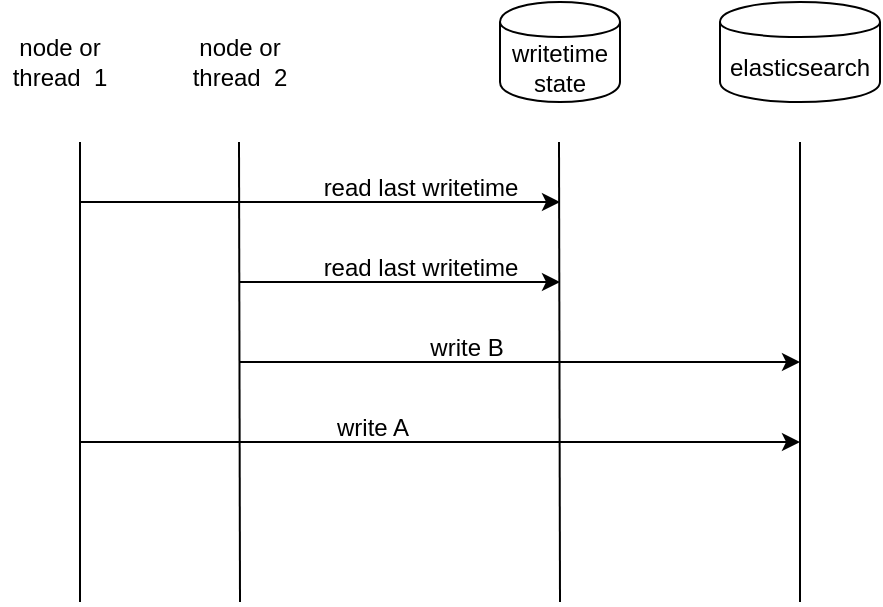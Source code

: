 <mxfile version="12.3.2" type="device" pages="1"><diagram id="wSgE4NlTid4ocogx0MQH" name="Page-1"><mxGraphModel dx="885" dy="632" grid="0" gridSize="10" guides="1" tooltips="1" connect="1" arrows="1" fold="1" page="1" pageScale="1" pageWidth="1169" pageHeight="827" math="0" shadow="0"><root><mxCell id="0"/><mxCell id="1" parent="0"/><mxCell id="YglWLV_sl4ESgl_lBwr8-1" value="" style="endArrow=none;html=1;startArrow=none;startFill=0;" edge="1" parent="1"><mxGeometry width="50" height="50" relative="1" as="geometry"><mxPoint x="440" y="320" as="sourcePoint"/><mxPoint x="439.5" y="90" as="targetPoint"/></mxGeometry></mxCell><mxCell id="YglWLV_sl4ESgl_lBwr8-2" value="node or thread&amp;nbsp; 1" style="text;html=1;strokeColor=none;fillColor=none;align=center;verticalAlign=middle;whiteSpace=wrap;rounded=0;" vertex="1" parent="1"><mxGeometry x="320" y="40" width="60" height="20" as="geometry"/></mxCell><mxCell id="YglWLV_sl4ESgl_lBwr8-3" value="node or thread&amp;nbsp; 2" style="text;html=1;strokeColor=none;fillColor=none;align=center;verticalAlign=middle;whiteSpace=wrap;rounded=0;" vertex="1" parent="1"><mxGeometry x="410" y="40" width="60" height="20" as="geometry"/></mxCell><mxCell id="YglWLV_sl4ESgl_lBwr8-4" value="" style="endArrow=none;html=1;startArrow=none;startFill=0;" edge="1" parent="1"><mxGeometry width="50" height="50" relative="1" as="geometry"><mxPoint x="360" y="320" as="sourcePoint"/><mxPoint x="360" y="90" as="targetPoint"/></mxGeometry></mxCell><mxCell id="YglWLV_sl4ESgl_lBwr8-5" value="writetime&lt;br&gt;state" style="shape=cylinder;whiteSpace=wrap;html=1;boundedLbl=1;backgroundOutline=1;" vertex="1" parent="1"><mxGeometry x="570" y="20" width="60" height="50" as="geometry"/></mxCell><mxCell id="YglWLV_sl4ESgl_lBwr8-7" value="" style="endArrow=none;html=1;startArrow=none;startFill=0;" edge="1" parent="1"><mxGeometry width="50" height="50" relative="1" as="geometry"><mxPoint x="600" y="320" as="sourcePoint"/><mxPoint x="599.5" y="90" as="targetPoint"/></mxGeometry></mxCell><mxCell id="YglWLV_sl4ESgl_lBwr8-8" value="" style="endArrow=none;html=1;startArrow=none;startFill=0;" edge="1" parent="1"><mxGeometry width="50" height="50" relative="1" as="geometry"><mxPoint x="720" y="320" as="sourcePoint"/><mxPoint x="720" y="90" as="targetPoint"/></mxGeometry></mxCell><mxCell id="YglWLV_sl4ESgl_lBwr8-9" value="elasticsearch" style="shape=cylinder;whiteSpace=wrap;html=1;boundedLbl=1;backgroundOutline=1;" vertex="1" parent="1"><mxGeometry x="680" y="20" width="80" height="50" as="geometry"/></mxCell><mxCell id="YglWLV_sl4ESgl_lBwr8-10" value="" style="endArrow=classic;html=1;" edge="1" parent="1"><mxGeometry width="50" height="50" relative="1" as="geometry"><mxPoint x="360" y="120" as="sourcePoint"/><mxPoint x="600" y="120" as="targetPoint"/></mxGeometry></mxCell><mxCell id="YglWLV_sl4ESgl_lBwr8-11" value="read last writetime&lt;br&gt;&amp;nbsp;" style="text;html=1;align=center;verticalAlign=middle;resizable=0;points=[];;labelBackgroundColor=none;rotation=0;" vertex="1" connectable="0" parent="YglWLV_sl4ESgl_lBwr8-10"><mxGeometry x="0.459" y="-1" relative="1" as="geometry"><mxPoint x="-5" y="-1" as="offset"/></mxGeometry></mxCell><mxCell id="YglWLV_sl4ESgl_lBwr8-12" value="" style="endArrow=classic;html=1;" edge="1" parent="1"><mxGeometry width="50" height="50" relative="1" as="geometry"><mxPoint x="440" y="160" as="sourcePoint"/><mxPoint x="600" y="160" as="targetPoint"/></mxGeometry></mxCell><mxCell id="YglWLV_sl4ESgl_lBwr8-13" value="read last writetime&lt;br&gt;&amp;nbsp;" style="text;html=1;align=center;verticalAlign=middle;resizable=0;points=[];;labelBackgroundColor=none;rotation=0;" vertex="1" connectable="0" parent="YglWLV_sl4ESgl_lBwr8-12"><mxGeometry x="0.459" y="-1" relative="1" as="geometry"><mxPoint x="-27" y="-1" as="offset"/></mxGeometry></mxCell><mxCell id="YglWLV_sl4ESgl_lBwr8-14" value="" style="endArrow=classic;html=1;" edge="1" parent="1"><mxGeometry width="50" height="50" relative="1" as="geometry"><mxPoint x="440" y="200" as="sourcePoint"/><mxPoint x="720" y="200" as="targetPoint"/></mxGeometry></mxCell><mxCell id="YglWLV_sl4ESgl_lBwr8-15" value="write B&lt;br&gt;&amp;nbsp;" style="text;html=1;align=center;verticalAlign=middle;resizable=0;points=[];;labelBackgroundColor=none;" vertex="1" connectable="0" parent="YglWLV_sl4ESgl_lBwr8-14"><mxGeometry x="-0.193" relative="1" as="geometry"><mxPoint as="offset"/></mxGeometry></mxCell><mxCell id="YglWLV_sl4ESgl_lBwr8-17" value="" style="endArrow=classic;html=1;" edge="1" parent="1"><mxGeometry width="50" height="50" relative="1" as="geometry"><mxPoint x="360" y="240" as="sourcePoint"/><mxPoint x="720" y="240" as="targetPoint"/></mxGeometry></mxCell><mxCell id="YglWLV_sl4ESgl_lBwr8-18" value="write A&lt;br&gt;&amp;nbsp;" style="text;html=1;align=center;verticalAlign=middle;resizable=0;points=[];;labelBackgroundColor=none;" vertex="1" connectable="0" parent="YglWLV_sl4ESgl_lBwr8-17"><mxGeometry x="-0.193" relative="1" as="geometry"><mxPoint as="offset"/></mxGeometry></mxCell></root></mxGraphModel></diagram></mxfile>